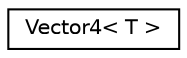 digraph "Graphical Class Hierarchy"
{
  edge [fontname="Helvetica",fontsize="10",labelfontname="Helvetica",labelfontsize="10"];
  node [fontname="Helvetica",fontsize="10",shape=record];
  rankdir="LR";
  Node0 [label="Vector4\< T \>",height=0.2,width=0.4,color="black", fillcolor="white", style="filled",URL="$struct_vector4.html",tooltip="4D vector type, used to set uniforms in GLSL "];
}
